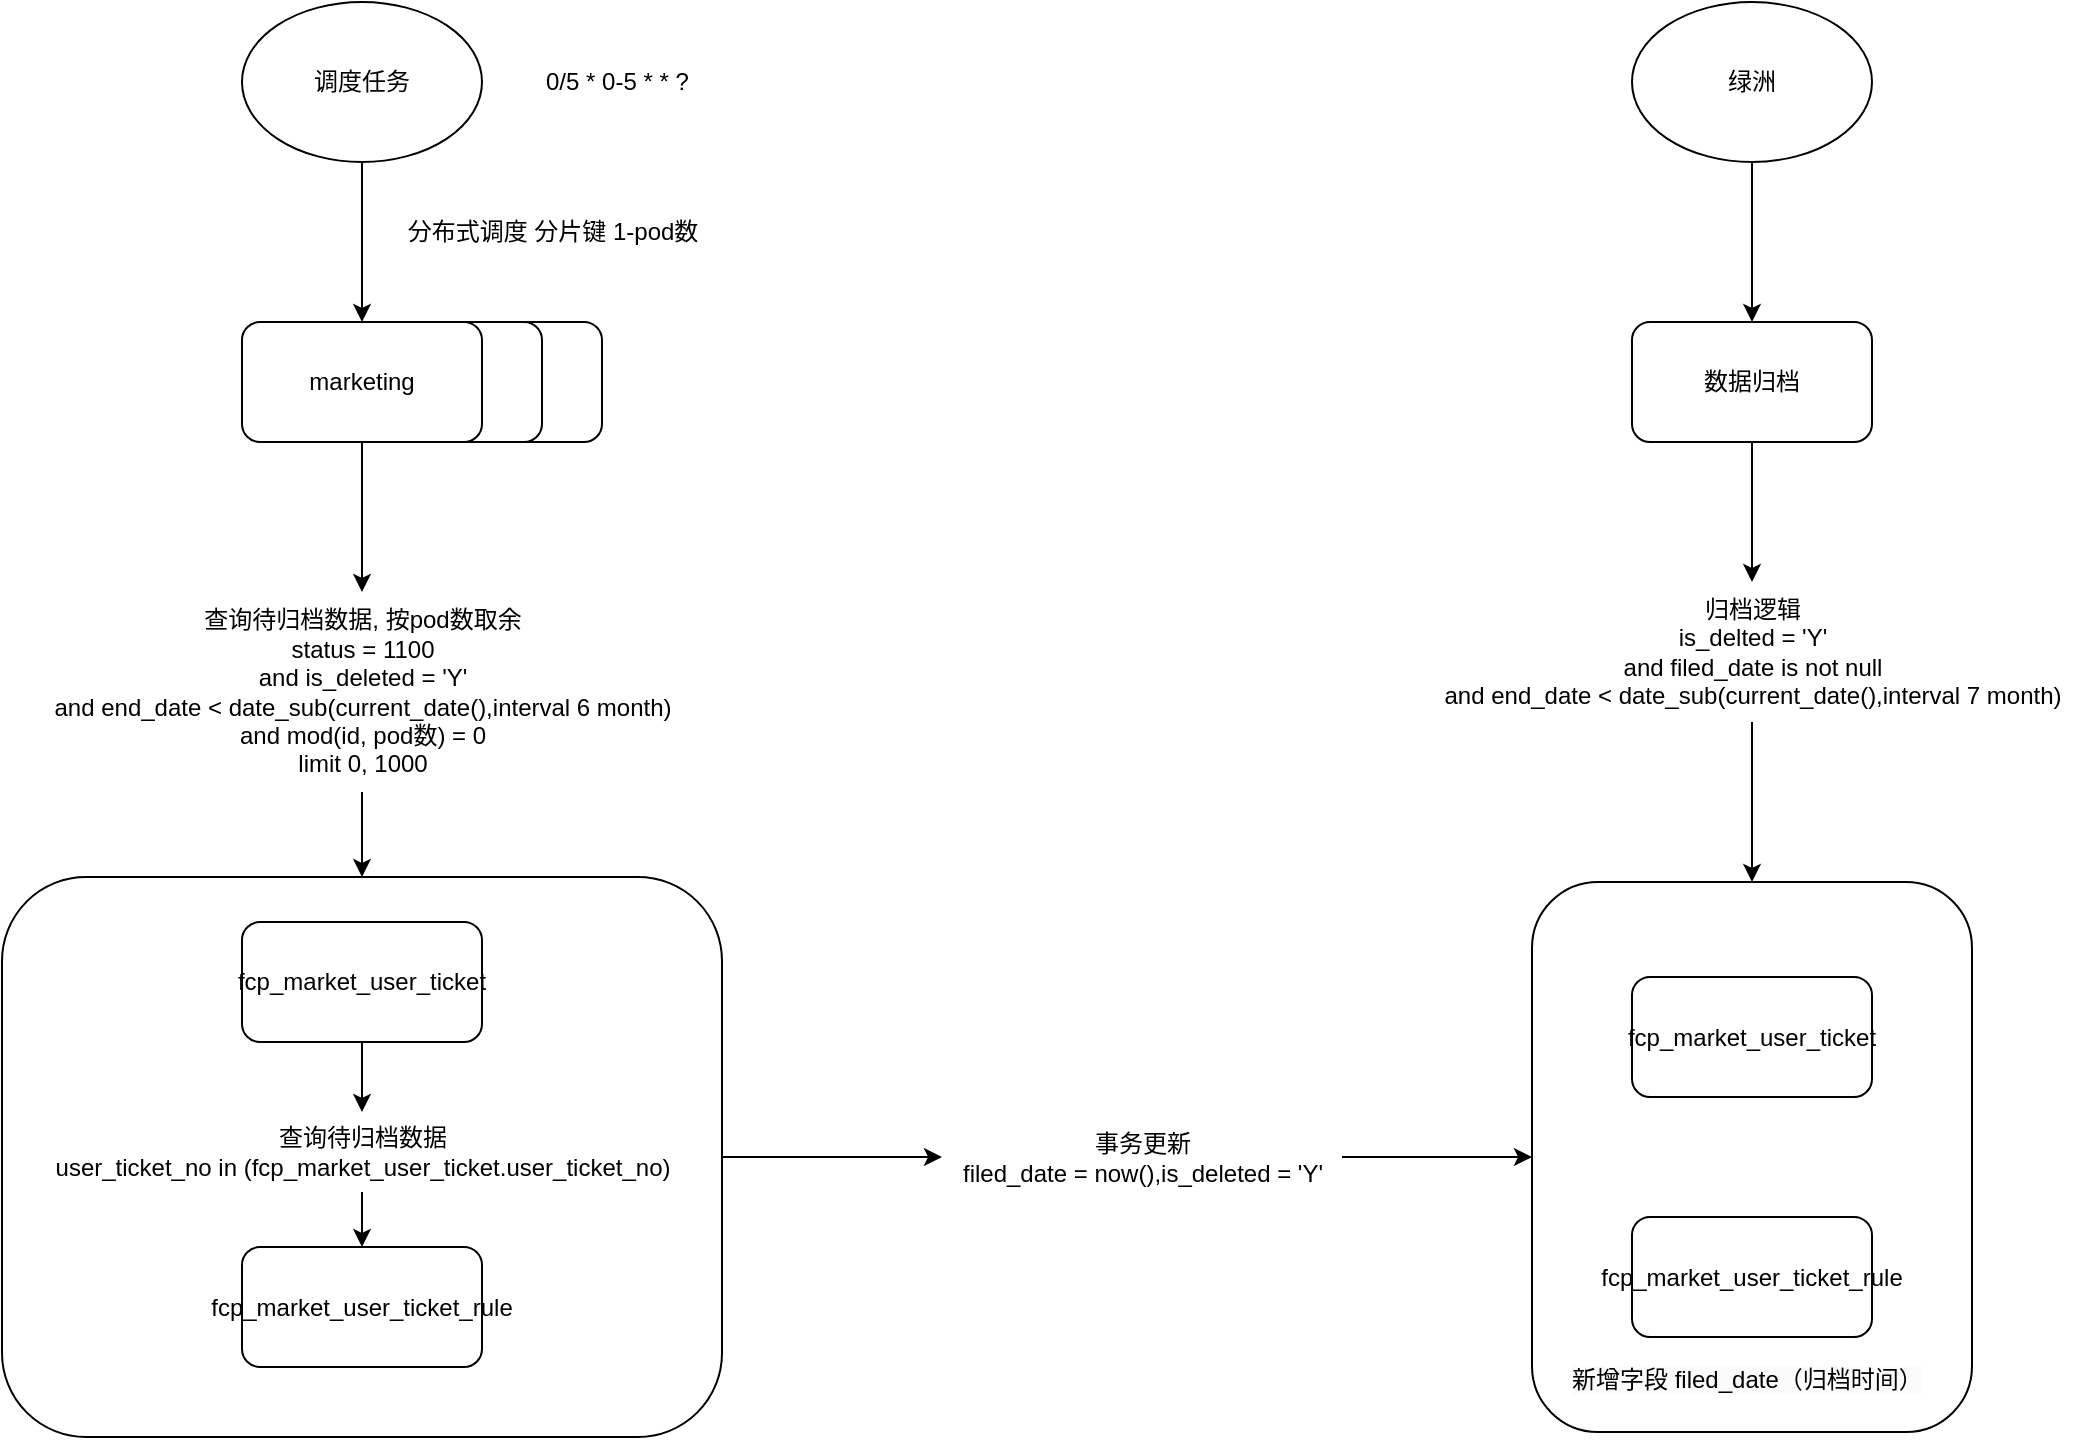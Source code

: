<mxfile version="21.5.2" type="github">
  <diagram name="第 1 页" id="BgB41KbXPWBUYuILRypq">
    <mxGraphModel dx="1235" dy="726" grid="1" gridSize="10" guides="1" tooltips="1" connect="1" arrows="1" fold="1" page="1" pageScale="1" pageWidth="827" pageHeight="1169" math="0" shadow="0">
      <root>
        <mxCell id="0" />
        <mxCell id="1" parent="0" />
        <mxCell id="Z9cA2mcmnBBQhKiNpKsd-2" value="" style="rounded=1;whiteSpace=wrap;html=1;" vertex="1" parent="1">
          <mxGeometry x="370" y="230" width="120" height="60" as="geometry" />
        </mxCell>
        <mxCell id="Z9cA2mcmnBBQhKiNpKsd-1" value="" style="rounded=1;whiteSpace=wrap;html=1;" vertex="1" parent="1">
          <mxGeometry x="340" y="230" width="120" height="60" as="geometry" />
        </mxCell>
        <mxCell id="fTWWRAs0TYhyk4xOGI72-39" value="" style="rounded=1;whiteSpace=wrap;html=1;" parent="1" vertex="1">
          <mxGeometry x="190" y="507.5" width="360" height="280" as="geometry" />
        </mxCell>
        <mxCell id="fTWWRAs0TYhyk4xOGI72-27" value="" style="rounded=1;whiteSpace=wrap;html=1;" parent="1" vertex="1">
          <mxGeometry x="955" y="510" width="220" height="275" as="geometry" />
        </mxCell>
        <mxCell id="fTWWRAs0TYhyk4xOGI72-32" style="edgeStyle=orthogonalEdgeStyle;rounded=0;orthogonalLoop=1;jettySize=auto;html=1;entryX=0;entryY=0.5;entryDx=0;entryDy=0;exitX=1;exitY=0.5;exitDx=0;exitDy=0;" parent="1" source="fTWWRAs0TYhyk4xOGI72-29" target="fTWWRAs0TYhyk4xOGI72-27" edge="1">
          <mxGeometry relative="1" as="geometry">
            <mxPoint x="814" y="460" as="sourcePoint" />
          </mxGeometry>
        </mxCell>
        <mxCell id="fTWWRAs0TYhyk4xOGI72-7" style="edgeStyle=orthogonalEdgeStyle;rounded=0;orthogonalLoop=1;jettySize=auto;html=1;entryX=0.5;entryY=0;entryDx=0;entryDy=0;" parent="1" source="fTWWRAs0TYhyk4xOGI72-1" target="fTWWRAs0TYhyk4xOGI72-6" edge="1">
          <mxGeometry relative="1" as="geometry" />
        </mxCell>
        <mxCell id="fTWWRAs0TYhyk4xOGI72-1" value="调度任务" style="ellipse;whiteSpace=wrap;html=1;" parent="1" vertex="1">
          <mxGeometry x="310" y="70" width="120" height="80" as="geometry" />
        </mxCell>
        <mxCell id="fTWWRAs0TYhyk4xOGI72-9" style="edgeStyle=orthogonalEdgeStyle;rounded=0;orthogonalLoop=1;jettySize=auto;html=1;entryX=0.5;entryY=0;entryDx=0;entryDy=0;" parent="1" source="fTWWRAs0TYhyk4xOGI72-12" target="fTWWRAs0TYhyk4xOGI72-39" edge="1">
          <mxGeometry relative="1" as="geometry">
            <mxPoint x="370" y="530" as="targetPoint" />
          </mxGeometry>
        </mxCell>
        <mxCell id="fTWWRAs0TYhyk4xOGI72-6" value="marketing" style="rounded=1;whiteSpace=wrap;html=1;" parent="1" vertex="1">
          <mxGeometry x="310" y="230" width="120" height="60" as="geometry" />
        </mxCell>
        <mxCell id="fTWWRAs0TYhyk4xOGI72-37" style="edgeStyle=orthogonalEdgeStyle;rounded=0;orthogonalLoop=1;jettySize=auto;html=1;entryX=0.5;entryY=0;entryDx=0;entryDy=0;" parent="1" source="fTWWRAs0TYhyk4xOGI72-15" target="fTWWRAs0TYhyk4xOGI72-10" edge="1">
          <mxGeometry relative="1" as="geometry" />
        </mxCell>
        <mxCell id="fTWWRAs0TYhyk4xOGI72-8" value="fcp_market_user_ticket" style="rounded=1;whiteSpace=wrap;html=1;" parent="1" vertex="1">
          <mxGeometry x="310" y="530" width="120" height="60" as="geometry" />
        </mxCell>
        <mxCell id="fTWWRAs0TYhyk4xOGI72-10" value="fcp_market_user_ticket_rule" style="rounded=1;whiteSpace=wrap;html=1;" parent="1" vertex="1">
          <mxGeometry x="310" y="692.5" width="120" height="60" as="geometry" />
        </mxCell>
        <mxCell id="fTWWRAs0TYhyk4xOGI72-21" value="fcp_market_user_ticket" style="rounded=1;whiteSpace=wrap;html=1;" parent="1" vertex="1">
          <mxGeometry x="1005" y="557.5" width="120" height="60" as="geometry" />
        </mxCell>
        <mxCell id="fTWWRAs0TYhyk4xOGI72-22" value="fcp_market_user_ticket_rule" style="rounded=1;whiteSpace=wrap;html=1;" parent="1" vertex="1">
          <mxGeometry x="1005" y="677.5" width="120" height="60" as="geometry" />
        </mxCell>
        <mxCell id="fTWWRAs0TYhyk4xOGI72-36" style="edgeStyle=orthogonalEdgeStyle;rounded=0;orthogonalLoop=1;jettySize=auto;html=1;entryX=0.5;entryY=0;entryDx=0;entryDy=0;" parent="1" source="fTWWRAs0TYhyk4xOGI72-33" target="fTWWRAs0TYhyk4xOGI72-34" edge="1">
          <mxGeometry relative="1" as="geometry" />
        </mxCell>
        <mxCell id="fTWWRAs0TYhyk4xOGI72-33" value="绿洲" style="ellipse;whiteSpace=wrap;html=1;" parent="1" vertex="1">
          <mxGeometry x="1005" y="70" width="120" height="80" as="geometry" />
        </mxCell>
        <mxCell id="fTWWRAs0TYhyk4xOGI72-35" style="edgeStyle=orthogonalEdgeStyle;rounded=0;orthogonalLoop=1;jettySize=auto;html=1;entryX=0.5;entryY=0;entryDx=0;entryDy=0;" parent="1" source="fTWWRAs0TYhyk4xOGI72-40" target="fTWWRAs0TYhyk4xOGI72-27" edge="1">
          <mxGeometry relative="1" as="geometry" />
        </mxCell>
        <mxCell id="fTWWRAs0TYhyk4xOGI72-34" value="数据归档" style="rounded=1;whiteSpace=wrap;html=1;" parent="1" vertex="1">
          <mxGeometry x="1005" y="230" width="120" height="60" as="geometry" />
        </mxCell>
        <mxCell id="fTWWRAs0TYhyk4xOGI72-44" value="" style="edgeStyle=orthogonalEdgeStyle;rounded=0;orthogonalLoop=1;jettySize=auto;html=1;entryX=0;entryY=0.5;entryDx=0;entryDy=0;exitX=1;exitY=0.5;exitDx=0;exitDy=0;" parent="1" source="fTWWRAs0TYhyk4xOGI72-39" target="fTWWRAs0TYhyk4xOGI72-29" edge="1">
          <mxGeometry relative="1" as="geometry">
            <mxPoint x="800" y="648" as="sourcePoint" />
            <mxPoint x="1100" y="648" as="targetPoint" />
          </mxGeometry>
        </mxCell>
        <mxCell id="fTWWRAs0TYhyk4xOGI72-29" value="事务更新&lt;br&gt;filed_date = now(),is_deleted = &#39;Y&#39;" style="text;html=1;align=center;verticalAlign=middle;resizable=0;points=[];autosize=1;strokeColor=none;fillColor=none;" parent="1" vertex="1">
          <mxGeometry x="660" y="627.5" width="200" height="40" as="geometry" />
        </mxCell>
        <mxCell id="fTWWRAs0TYhyk4xOGI72-46" value="" style="edgeStyle=orthogonalEdgeStyle;rounded=0;orthogonalLoop=1;jettySize=auto;html=1;entryX=0.5;entryY=0;entryDx=0;entryDy=0;" parent="1" source="fTWWRAs0TYhyk4xOGI72-34" target="fTWWRAs0TYhyk4xOGI72-40" edge="1">
          <mxGeometry relative="1" as="geometry">
            <mxPoint x="1065" y="260" as="sourcePoint" />
            <mxPoint x="1065" y="510" as="targetPoint" />
          </mxGeometry>
        </mxCell>
        <mxCell id="fTWWRAs0TYhyk4xOGI72-40" value="归档逻辑&lt;br&gt;is_delted = &#39;Y&#39;&lt;br&gt;and filed_date is not null&lt;br&gt;and end_date &amp;lt; date_sub(current_date(),interval 7 month)" style="text;html=1;align=center;verticalAlign=middle;resizable=0;points=[];autosize=1;strokeColor=none;fillColor=none;" parent="1" vertex="1">
          <mxGeometry x="900" y="360" width="330" height="70" as="geometry" />
        </mxCell>
        <mxCell id="fTWWRAs0TYhyk4xOGI72-48" value="" style="edgeStyle=orthogonalEdgeStyle;rounded=0;orthogonalLoop=1;jettySize=auto;html=1;" parent="1" source="fTWWRAs0TYhyk4xOGI72-6" target="fTWWRAs0TYhyk4xOGI72-12" edge="1">
          <mxGeometry relative="1" as="geometry">
            <mxPoint x="370" y="260" as="sourcePoint" />
            <mxPoint x="370" y="531" as="targetPoint" />
          </mxGeometry>
        </mxCell>
        <mxCell id="fTWWRAs0TYhyk4xOGI72-12" value="&lt;font style=&quot;font-size: 12px;&quot;&gt;查询待归档数据, 按pod数取余&lt;br&gt;status = 1100&lt;br&gt;and is_deleted = &#39;Y&#39;&lt;br style=&quot;border-color: var(--border-color); font-family: Arial, sans-serif; text-align: start;&quot;&gt;&lt;span style=&quot;font-family: Arial, sans-serif; text-align: start;&quot;&gt;and end_date &amp;lt; date_sub(current_date(),&lt;/span&gt;interval 6 month)&lt;br&gt;and mod(id, pod数) = 0&lt;br&gt;limit 0, 1000&lt;span style=&quot;font-family: Arial, sans-serif; text-align: start;&quot;&gt;&lt;br&gt;&lt;/span&gt;&lt;/font&gt;" style="text;html=1;align=center;verticalAlign=middle;resizable=0;points=[];autosize=1;strokeColor=none;fillColor=none;" parent="1" vertex="1">
          <mxGeometry x="205" y="365" width="330" height="100" as="geometry" />
        </mxCell>
        <mxCell id="fTWWRAs0TYhyk4xOGI72-49" value="0/5 * 0-5 * * ?" style="text;html=1;align=left;verticalAlign=middle;resizable=0;points=[];autosize=1;strokeColor=none;fillColor=none;" parent="1" vertex="1">
          <mxGeometry x="460" y="95" width="90" height="30" as="geometry" />
        </mxCell>
        <mxCell id="fTWWRAs0TYhyk4xOGI72-50" value="&lt;span style=&quot;color: rgb(0, 0, 0); font-family: Helvetica; font-size: 12px; font-style: normal; font-variant-ligatures: normal; font-variant-caps: normal; font-weight: 400; letter-spacing: normal; orphans: 2; text-align: center; text-indent: 0px; text-transform: none; widows: 2; word-spacing: 0px; -webkit-text-stroke-width: 0px; background-color: rgb(251, 251, 251); text-decoration-thickness: initial; text-decoration-style: initial; text-decoration-color: initial; float: none; display: inline !important;&quot;&gt;新增字段 filed_date（归档时间）&lt;/span&gt;" style="text;whiteSpace=wrap;html=1;" parent="1" vertex="1">
          <mxGeometry x="972.5" y="745" width="185" height="40" as="geometry" />
        </mxCell>
        <mxCell id="Z9cA2mcmnBBQhKiNpKsd-3" value="分布式调度 分片键 1-pod数" style="text;html=1;align=center;verticalAlign=middle;resizable=0;points=[];autosize=1;strokeColor=none;fillColor=none;" vertex="1" parent="1">
          <mxGeometry x="380" y="170" width="170" height="30" as="geometry" />
        </mxCell>
        <mxCell id="Z9cA2mcmnBBQhKiNpKsd-6" value="" style="edgeStyle=orthogonalEdgeStyle;rounded=0;orthogonalLoop=1;jettySize=auto;html=1;entryX=0.5;entryY=0;entryDx=0;entryDy=0;" edge="1" parent="1" source="fTWWRAs0TYhyk4xOGI72-8" target="fTWWRAs0TYhyk4xOGI72-15">
          <mxGeometry relative="1" as="geometry">
            <mxPoint x="370" y="613" as="sourcePoint" />
            <mxPoint x="370" y="678" as="targetPoint" />
          </mxGeometry>
        </mxCell>
        <mxCell id="fTWWRAs0TYhyk4xOGI72-15" value="查询待归档数据&lt;br&gt;user_ticket_no in (fcp_market_user_ticket.user_ticket_no)" style="text;html=1;align=center;verticalAlign=middle;resizable=0;points=[];autosize=1;strokeColor=none;fillColor=none;" parent="1" vertex="1">
          <mxGeometry x="205" y="625" width="330" height="40" as="geometry" />
        </mxCell>
      </root>
    </mxGraphModel>
  </diagram>
</mxfile>
